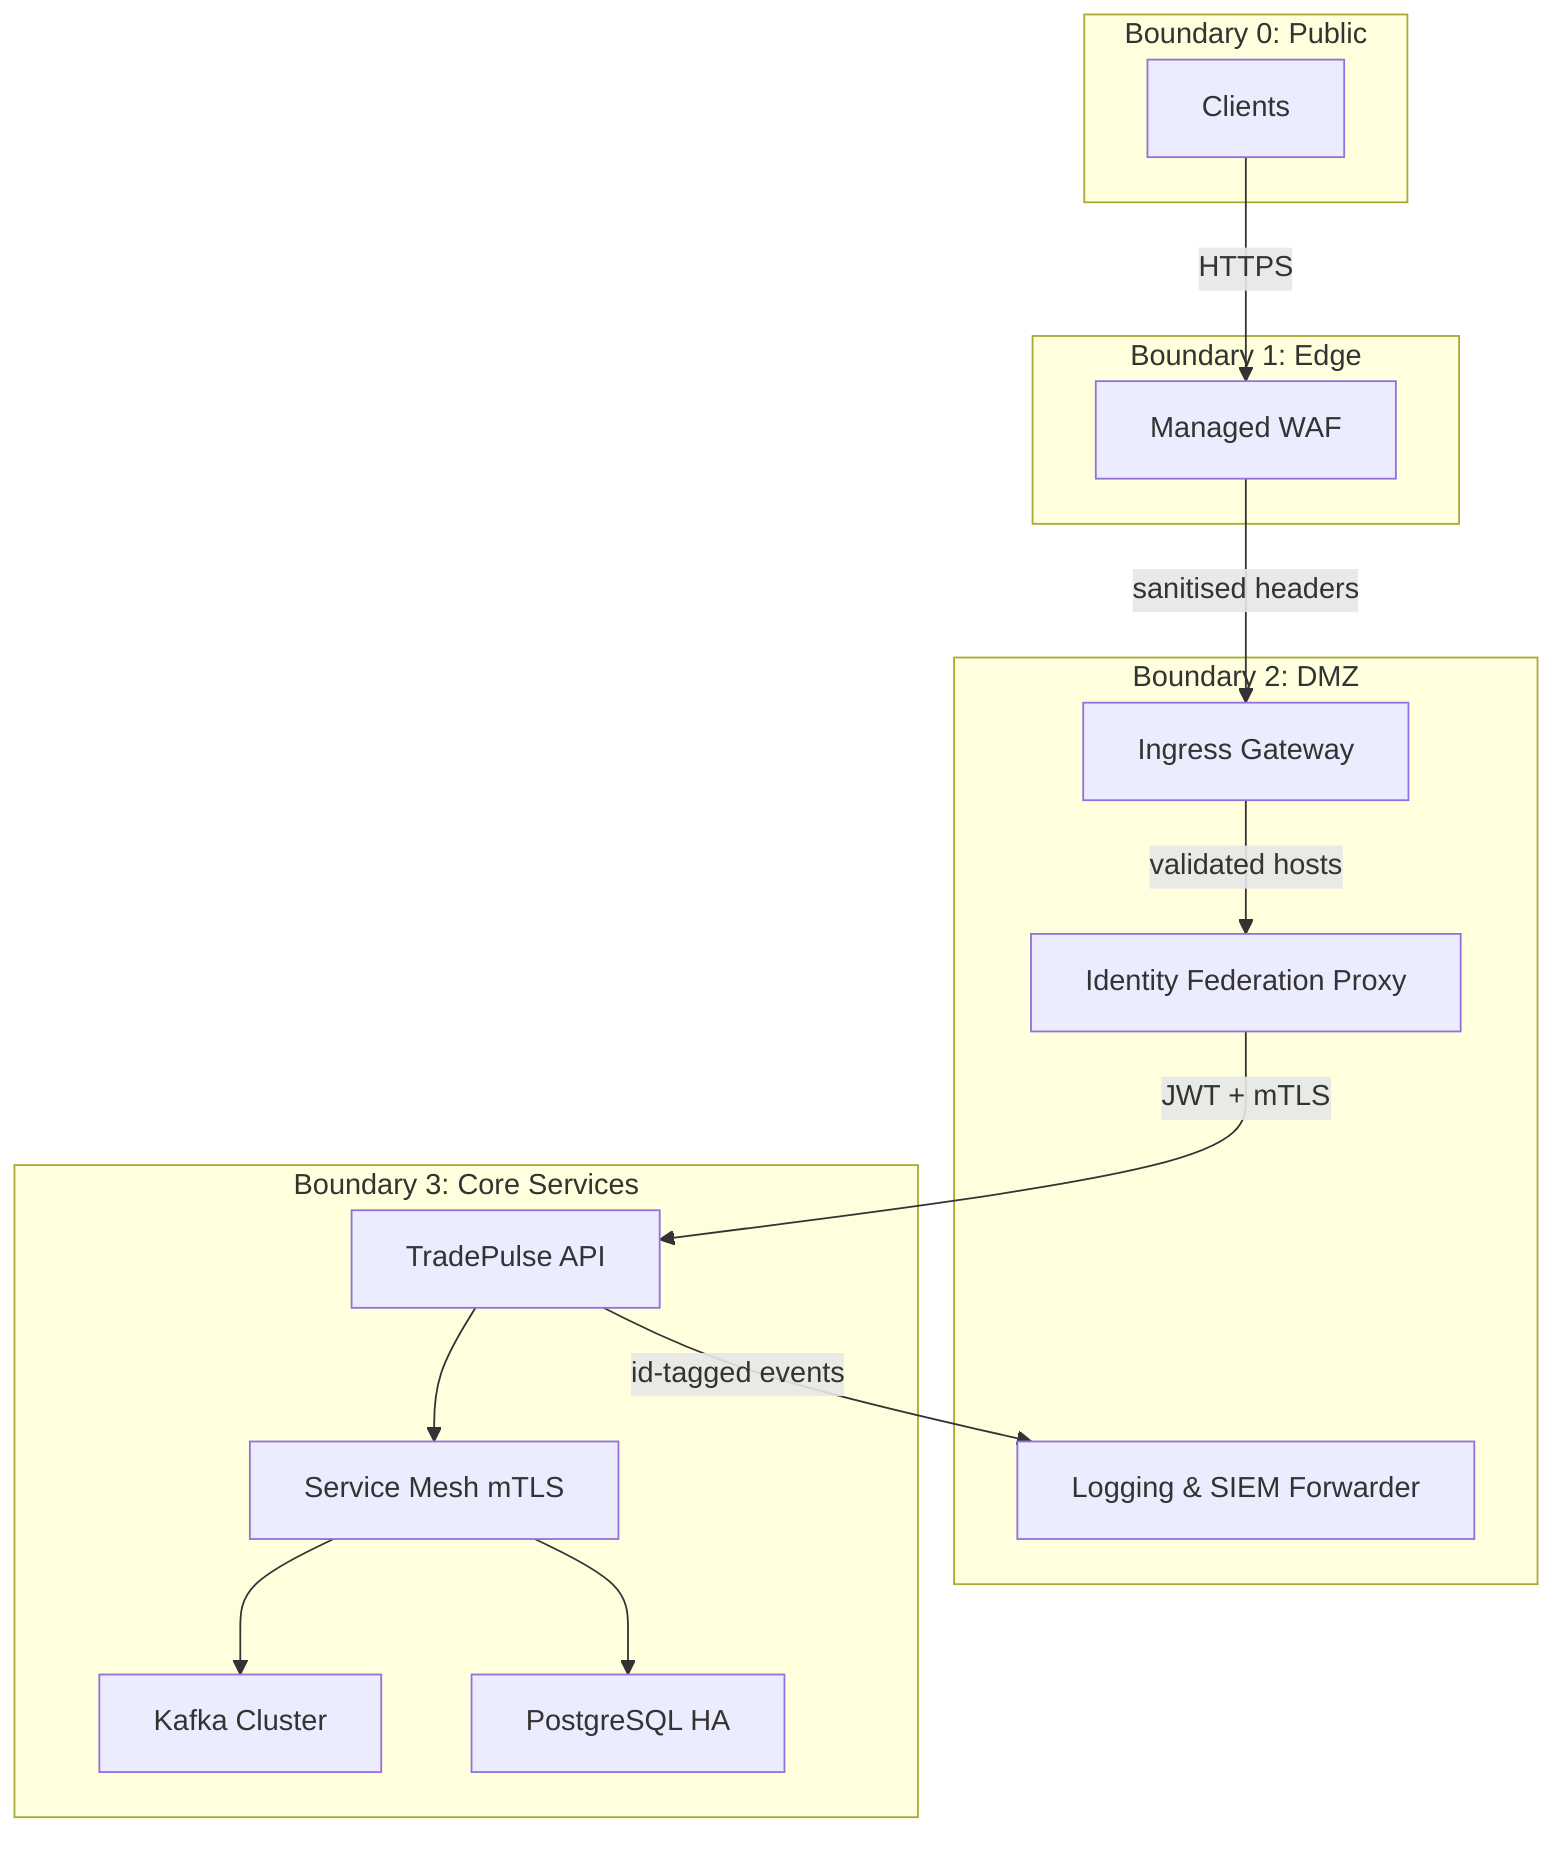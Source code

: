 %% TradePulse trust boundaries and data flow constraints
flowchart TD
    subgraph Boundary0[Boundary 0: Public]
        clients[Clients]
    end

    subgraph Boundary1[Boundary 1: Edge]
        waf[Managed WAF]
    end

    subgraph Boundary2[Boundary 2: DMZ]
        gateway[Ingress Gateway]
        authn[Identity Federation Proxy]
        observability[Logging & SIEM Forwarder]
    end

    subgraph Boundary3[Boundary 3: Core Services]
        tradepulse_api[TradePulse API]
        service_mesh[Service Mesh mTLS]
        kafka[Kafka Cluster]
        postgres[PostgreSQL HA]
    end

    clients -->|HTTPS| waf
    waf -->|sanitised headers| gateway
    gateway -->|validated hosts| authn
    authn -->|JWT + mTLS| tradepulse_api
    tradepulse_api -->|id-tagged events| observability
    tradepulse_api --> service_mesh
    service_mesh --> kafka
    service_mesh --> postgres